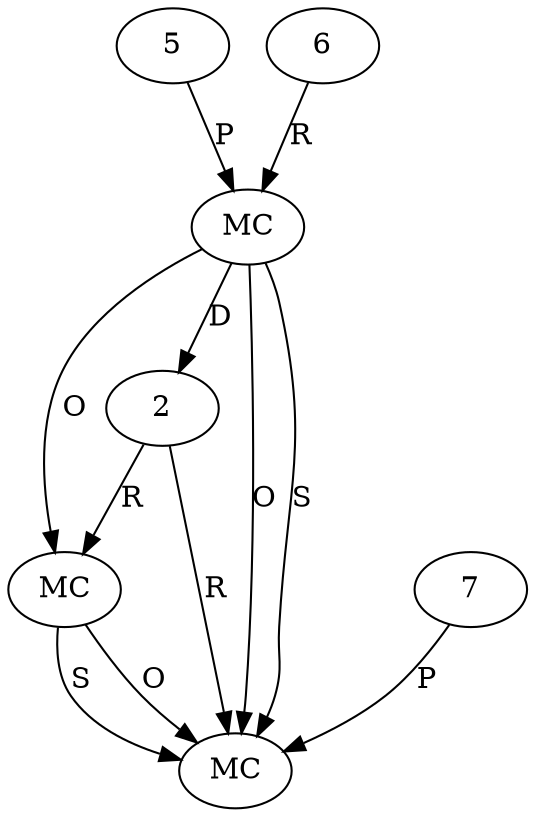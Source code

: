 digraph "AUG" {

  1 [ label="MC" s="find()" t="Matcher" l="264" ];
  2 [ t="Matcher" n="packedReferenceMatcher" ];
  3 [ label="MC" s="matcher()" t="Pattern" l="263" ];
  4 [ label="MC" s="group()" t="MatchResult" l="267" ];
  5 [ t="String" n="methodDescriptor" ];
  6 [ t="Pattern" n="AnnotationHeaders.SIMPLE_PARAM_PATTERN" ];
  7 [ t="int" v="1" ];
  2 -> 1 [ label="R" ];
  3 -> 1 [ label="O" ];
  3 -> 2 [ label="D" ];
  5 -> 3 [ label="P" ];
  6 -> 3 [ label="R" ];
  2 -> 4 [ label="R" ];
  3 -> 4 [ label="O" ];
  1 -> 4 [ label="S" ];
  7 -> 4 [ label="P" ];
  3 -> 4 [ label="S" ];
  1 -> 4 [ label="O" ];
}
